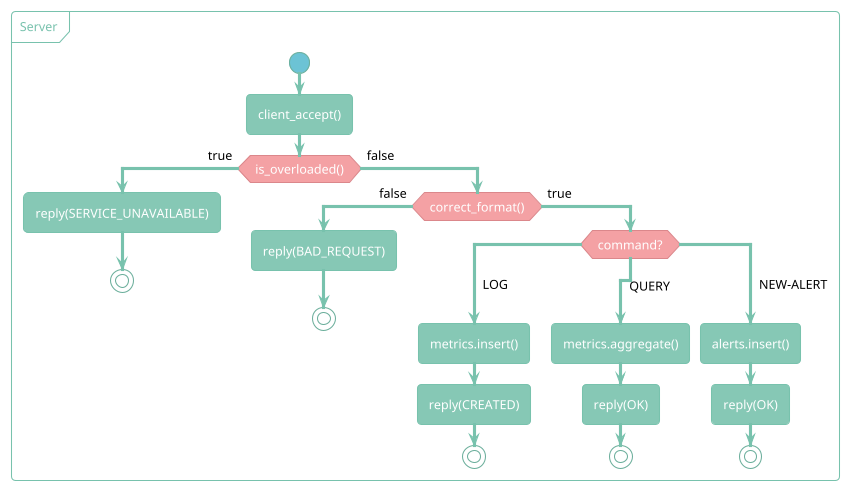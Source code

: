 @startuml
!theme minty

skinparam ArrowFontColor black

partition "Server" {
start
:client_accept();

if (is_overloaded()) then (true)
  :reply(SERVICE_UNAVAILABLE);
  stop
else (false)
  if (correct_format()) then (false)
    :reply(BAD_REQUEST);
    stop
  else (true)
    switch (command?)
      case ( LOG)
        :metrics.insert();
        :reply(CREATED);
        stop
      case ( QUERY)
        :metrics.aggregate();
        :reply(OK);
        stop
      case ( NEW-ALERT)
        :alerts.insert();
        :reply(OK);
        stop
    endswitch
  endif
endif


@enduml
